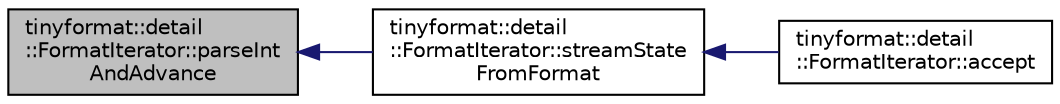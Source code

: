 digraph "tinyformat::detail::FormatIterator::parseIntAndAdvance"
{
  edge [fontname="Helvetica",fontsize="10",labelfontname="Helvetica",labelfontsize="10"];
  node [fontname="Helvetica",fontsize="10",shape=record];
  rankdir="LR";
  Node26 [label="tinyformat::detail\l::FormatIterator::parseInt\lAndAdvance",height=0.2,width=0.4,color="black", fillcolor="grey75", style="filled", fontcolor="black"];
  Node26 -> Node27 [dir="back",color="midnightblue",fontsize="10",style="solid",fontname="Helvetica"];
  Node27 [label="tinyformat::detail\l::FormatIterator::streamState\lFromFormat",height=0.2,width=0.4,color="black", fillcolor="white", style="filled",URL="$classtinyformat_1_1detail_1_1_format_iterator.html#a42ed39c6771b424bc084b32c5836e83e"];
  Node27 -> Node28 [dir="back",color="midnightblue",fontsize="10",style="solid",fontname="Helvetica"];
  Node28 [label="tinyformat::detail\l::FormatIterator::accept",height=0.2,width=0.4,color="black", fillcolor="white", style="filled",URL="$classtinyformat_1_1detail_1_1_format_iterator.html#a914be2066071c01cac4c2ea867c9d89a"];
}

